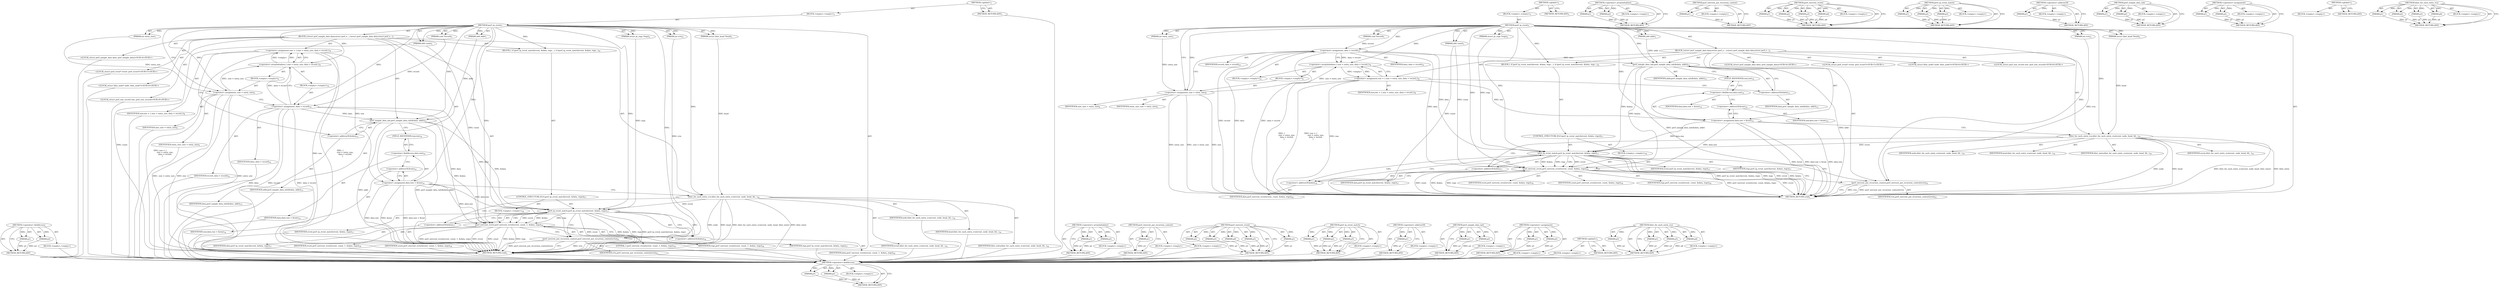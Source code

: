 digraph "hlist_for_each_entry_rcu" {
vulnerable_116 [label=<(METHOD,&lt;operator&gt;.fieldAccess)>];
vulnerable_117 [label=<(PARAM,p1)>];
vulnerable_118 [label=<(PARAM,p2)>];
vulnerable_119 [label=<(BLOCK,&lt;empty&gt;,&lt;empty&gt;)>];
vulnerable_120 [label=<(METHOD_RETURN,ANY)>];
vulnerable_6 [label=<(METHOD,&lt;global&gt;)<SUB>1</SUB>>];
vulnerable_7 [label=<(BLOCK,&lt;empty&gt;,&lt;empty&gt;)<SUB>1</SUB>>];
vulnerable_8 [label=<(METHOD,perf_tp_event)<SUB>1</SUB>>];
vulnerable_9 [label=<(PARAM,u64 addr)<SUB>1</SUB>>];
vulnerable_10 [label=<(PARAM,u64 count)<SUB>1</SUB>>];
vulnerable_11 [label=<(PARAM,void *record)<SUB>1</SUB>>];
vulnerable_12 [label=<(PARAM,int entry_size)<SUB>1</SUB>>];
vulnerable_13 [label=<(PARAM,struct pt_regs *regs)<SUB>2</SUB>>];
vulnerable_14 [label=<(PARAM,struct hlist_head *head)<SUB>2</SUB>>];
vulnerable_15 [label=<(PARAM,int rctx)<SUB>2</SUB>>];
vulnerable_16 [label=<(BLOCK,{
	struct perf_sample_data data;
	struct perf_e...,{
	struct perf_sample_data data;
	struct perf_e...)<SUB>3</SUB>>];
vulnerable_17 [label="<(LOCAL,struct perf_sample_data data: perf_sample_data)<SUB>4</SUB>>"];
vulnerable_18 [label="<(LOCAL,struct perf_event* event: perf_event*)<SUB>5</SUB>>"];
vulnerable_19 [label="<(LOCAL,struct hlist_node* node: hlist_node*)<SUB>6</SUB>>"];
vulnerable_20 [label="<(LOCAL,struct perf_raw_record raw: perf_raw_record)<SUB>8</SUB>>"];
vulnerable_21 [label=<(&lt;operator&gt;.assignment,raw = {
		.size = entry_size,
		.data = record,
	})<SUB>8</SUB>>];
vulnerable_22 [label=<(IDENTIFIER,raw,raw = {
		.size = entry_size,
		.data = record,
	})<SUB>8</SUB>>];
vulnerable_23 [label=<(&lt;operator&gt;.arrayInitializer,{
		.size = entry_size,
		.data = record,
	})<SUB>8</SUB>>];
vulnerable_24 [label=<(BLOCK,&lt;empty&gt;,&lt;empty&gt;)<SUB>9</SUB>>];
vulnerable_25 [label=<(&lt;operator&gt;.assignment,.size = entry_size)<SUB>9</SUB>>];
vulnerable_26 [label=<(IDENTIFIER,size,.size = entry_size)<SUB>9</SUB>>];
vulnerable_27 [label=<(IDENTIFIER,entry_size,.size = entry_size)<SUB>9</SUB>>];
vulnerable_28 [label=<(BLOCK,&lt;empty&gt;,&lt;empty&gt;)<SUB>10</SUB>>];
vulnerable_29 [label=<(&lt;operator&gt;.assignment,.data = record)<SUB>10</SUB>>];
vulnerable_30 [label=<(IDENTIFIER,data,.data = record)<SUB>10</SUB>>];
vulnerable_31 [label=<(IDENTIFIER,record,.data = record)<SUB>10</SUB>>];
vulnerable_32 [label=<(perf_sample_data_init,perf_sample_data_init(&amp;data, addr))<SUB>13</SUB>>];
vulnerable_33 [label=<(&lt;operator&gt;.addressOf,&amp;data)<SUB>13</SUB>>];
vulnerable_34 [label=<(IDENTIFIER,data,perf_sample_data_init(&amp;data, addr))<SUB>13</SUB>>];
vulnerable_35 [label=<(IDENTIFIER,addr,perf_sample_data_init(&amp;data, addr))<SUB>13</SUB>>];
vulnerable_36 [label=<(&lt;operator&gt;.assignment,data.raw = &amp;raw)<SUB>14</SUB>>];
vulnerable_37 [label=<(&lt;operator&gt;.fieldAccess,data.raw)<SUB>14</SUB>>];
vulnerable_38 [label=<(IDENTIFIER,data,data.raw = &amp;raw)<SUB>14</SUB>>];
vulnerable_39 [label=<(FIELD_IDENTIFIER,raw,raw)<SUB>14</SUB>>];
vulnerable_40 [label=<(&lt;operator&gt;.addressOf,&amp;raw)<SUB>14</SUB>>];
vulnerable_41 [label=<(IDENTIFIER,raw,data.raw = &amp;raw)<SUB>14</SUB>>];
vulnerable_42 [label=<(hlist_for_each_entry_rcu,hlist_for_each_entry_rcu(event, node, head, hli...)<SUB>16</SUB>>];
vulnerable_43 [label=<(IDENTIFIER,event,hlist_for_each_entry_rcu(event, node, head, hli...)<SUB>16</SUB>>];
vulnerable_44 [label=<(IDENTIFIER,node,hlist_for_each_entry_rcu(event, node, head, hli...)<SUB>16</SUB>>];
vulnerable_45 [label=<(IDENTIFIER,head,hlist_for_each_entry_rcu(event, node, head, hli...)<SUB>16</SUB>>];
vulnerable_46 [label=<(IDENTIFIER,hlist_entry,hlist_for_each_entry_rcu(event, node, head, hli...)<SUB>16</SUB>>];
vulnerable_47 [label=<(BLOCK,{
 		if (perf_tp_event_match(event, &amp;data, regs...,{
 		if (perf_tp_event_match(event, &amp;data, regs...)<SUB>16</SUB>>];
vulnerable_48 [label=<(CONTROL_STRUCTURE,IF,if (perf_tp_event_match(event, &amp;data, regs)))<SUB>17</SUB>>];
vulnerable_49 [label=<(perf_tp_event_match,perf_tp_event_match(event, &amp;data, regs))<SUB>17</SUB>>];
vulnerable_50 [label=<(IDENTIFIER,event,perf_tp_event_match(event, &amp;data, regs))<SUB>17</SUB>>];
vulnerable_51 [label=<(&lt;operator&gt;.addressOf,&amp;data)<SUB>17</SUB>>];
vulnerable_52 [label=<(IDENTIFIER,data,perf_tp_event_match(event, &amp;data, regs))<SUB>17</SUB>>];
vulnerable_53 [label=<(IDENTIFIER,regs,perf_tp_event_match(event, &amp;data, regs))<SUB>17</SUB>>];
vulnerable_54 [label=<(BLOCK,&lt;empty&gt;,&lt;empty&gt;)<SUB>18</SUB>>];
vulnerable_55 [label=<(perf_swevent_event,perf_swevent_event(event, count, 1, &amp;data, regs))<SUB>18</SUB>>];
vulnerable_56 [label=<(IDENTIFIER,event,perf_swevent_event(event, count, 1, &amp;data, regs))<SUB>18</SUB>>];
vulnerable_57 [label=<(IDENTIFIER,count,perf_swevent_event(event, count, 1, &amp;data, regs))<SUB>18</SUB>>];
vulnerable_58 [label=<(LITERAL,1,perf_swevent_event(event, count, 1, &amp;data, regs))<SUB>18</SUB>>];
vulnerable_59 [label=<(&lt;operator&gt;.addressOf,&amp;data)<SUB>18</SUB>>];
vulnerable_60 [label=<(IDENTIFIER,data,perf_swevent_event(event, count, 1, &amp;data, regs))<SUB>18</SUB>>];
vulnerable_61 [label=<(IDENTIFIER,regs,perf_swevent_event(event, count, 1, &amp;data, regs))<SUB>18</SUB>>];
vulnerable_62 [label=<(perf_swevent_put_recursion_context,perf_swevent_put_recursion_context(rctx))<SUB>21</SUB>>];
vulnerable_63 [label=<(IDENTIFIER,rctx,perf_swevent_put_recursion_context(rctx))<SUB>21</SUB>>];
vulnerable_64 [label=<(METHOD_RETURN,void)<SUB>1</SUB>>];
vulnerable_66 [label=<(METHOD_RETURN,ANY)<SUB>1</SUB>>];
vulnerable_102 [label=<(METHOD,&lt;operator&gt;.arrayInitializer)>];
vulnerable_103 [label=<(PARAM,p1)>];
vulnerable_104 [label=<(PARAM,p2)>];
vulnerable_105 [label=<(BLOCK,&lt;empty&gt;,&lt;empty&gt;)>];
vulnerable_106 [label=<(METHOD_RETURN,ANY)>];
vulnerable_142 [label=<(METHOD,perf_swevent_put_recursion_context)>];
vulnerable_143 [label=<(PARAM,p1)>];
vulnerable_144 [label=<(BLOCK,&lt;empty&gt;,&lt;empty&gt;)>];
vulnerable_145 [label=<(METHOD_RETURN,ANY)>];
vulnerable_134 [label=<(METHOD,perf_swevent_event)>];
vulnerable_135 [label=<(PARAM,p1)>];
vulnerable_136 [label=<(PARAM,p2)>];
vulnerable_137 [label=<(PARAM,p3)>];
vulnerable_138 [label=<(PARAM,p4)>];
vulnerable_139 [label=<(PARAM,p5)>];
vulnerable_140 [label=<(BLOCK,&lt;empty&gt;,&lt;empty&gt;)>];
vulnerable_141 [label=<(METHOD_RETURN,ANY)>];
vulnerable_128 [label=<(METHOD,perf_tp_event_match)>];
vulnerable_129 [label=<(PARAM,p1)>];
vulnerable_130 [label=<(PARAM,p2)>];
vulnerable_131 [label=<(PARAM,p3)>];
vulnerable_132 [label=<(BLOCK,&lt;empty&gt;,&lt;empty&gt;)>];
vulnerable_133 [label=<(METHOD_RETURN,ANY)>];
vulnerable_112 [label=<(METHOD,&lt;operator&gt;.addressOf)>];
vulnerable_113 [label=<(PARAM,p1)>];
vulnerable_114 [label=<(BLOCK,&lt;empty&gt;,&lt;empty&gt;)>];
vulnerable_115 [label=<(METHOD_RETURN,ANY)>];
vulnerable_107 [label=<(METHOD,perf_sample_data_init)>];
vulnerable_108 [label=<(PARAM,p1)>];
vulnerable_109 [label=<(PARAM,p2)>];
vulnerable_110 [label=<(BLOCK,&lt;empty&gt;,&lt;empty&gt;)>];
vulnerable_111 [label=<(METHOD_RETURN,ANY)>];
vulnerable_97 [label=<(METHOD,&lt;operator&gt;.assignment)>];
vulnerable_98 [label=<(PARAM,p1)>];
vulnerable_99 [label=<(PARAM,p2)>];
vulnerable_100 [label=<(BLOCK,&lt;empty&gt;,&lt;empty&gt;)>];
vulnerable_101 [label=<(METHOD_RETURN,ANY)>];
vulnerable_91 [label=<(METHOD,&lt;global&gt;)<SUB>1</SUB>>];
vulnerable_92 [label=<(BLOCK,&lt;empty&gt;,&lt;empty&gt;)>];
vulnerable_93 [label=<(METHOD_RETURN,ANY)>];
vulnerable_121 [label=<(METHOD,hlist_for_each_entry_rcu)>];
vulnerable_122 [label=<(PARAM,p1)>];
vulnerable_123 [label=<(PARAM,p2)>];
vulnerable_124 [label=<(PARAM,p3)>];
vulnerable_125 [label=<(PARAM,p4)>];
vulnerable_126 [label=<(BLOCK,&lt;empty&gt;,&lt;empty&gt;)>];
vulnerable_127 [label=<(METHOD_RETURN,ANY)>];
fixed_115 [label=<(METHOD,&lt;operator&gt;.fieldAccess)>];
fixed_116 [label=<(PARAM,p1)>];
fixed_117 [label=<(PARAM,p2)>];
fixed_118 [label=<(BLOCK,&lt;empty&gt;,&lt;empty&gt;)>];
fixed_119 [label=<(METHOD_RETURN,ANY)>];
fixed_6 [label=<(METHOD,&lt;global&gt;)<SUB>1</SUB>>];
fixed_7 [label=<(BLOCK,&lt;empty&gt;,&lt;empty&gt;)<SUB>1</SUB>>];
fixed_8 [label=<(METHOD,perf_tp_event)<SUB>1</SUB>>];
fixed_9 [label=<(PARAM,u64 addr)<SUB>1</SUB>>];
fixed_10 [label=<(PARAM,u64 count)<SUB>1</SUB>>];
fixed_11 [label=<(PARAM,void *record)<SUB>1</SUB>>];
fixed_12 [label=<(PARAM,int entry_size)<SUB>1</SUB>>];
fixed_13 [label=<(PARAM,struct pt_regs *regs)<SUB>2</SUB>>];
fixed_14 [label=<(PARAM,struct hlist_head *head)<SUB>2</SUB>>];
fixed_15 [label=<(PARAM,int rctx)<SUB>2</SUB>>];
fixed_16 [label=<(BLOCK,{
	struct perf_sample_data data;
	struct perf_e...,{
	struct perf_sample_data data;
	struct perf_e...)<SUB>3</SUB>>];
fixed_17 [label="<(LOCAL,struct perf_sample_data data: perf_sample_data)<SUB>4</SUB>>"];
fixed_18 [label="<(LOCAL,struct perf_event* event: perf_event*)<SUB>5</SUB>>"];
fixed_19 [label="<(LOCAL,struct hlist_node* node: hlist_node*)<SUB>6</SUB>>"];
fixed_20 [label="<(LOCAL,struct perf_raw_record raw: perf_raw_record)<SUB>8</SUB>>"];
fixed_21 [label=<(&lt;operator&gt;.assignment,raw = {
		.size = entry_size,
		.data = record,
	})<SUB>8</SUB>>];
fixed_22 [label=<(IDENTIFIER,raw,raw = {
		.size = entry_size,
		.data = record,
	})<SUB>8</SUB>>];
fixed_23 [label=<(&lt;operator&gt;.arrayInitializer,{
		.size = entry_size,
		.data = record,
	})<SUB>8</SUB>>];
fixed_24 [label=<(BLOCK,&lt;empty&gt;,&lt;empty&gt;)<SUB>9</SUB>>];
fixed_25 [label=<(&lt;operator&gt;.assignment,.size = entry_size)<SUB>9</SUB>>];
fixed_26 [label=<(IDENTIFIER,size,.size = entry_size)<SUB>9</SUB>>];
fixed_27 [label=<(IDENTIFIER,entry_size,.size = entry_size)<SUB>9</SUB>>];
fixed_28 [label=<(BLOCK,&lt;empty&gt;,&lt;empty&gt;)<SUB>10</SUB>>];
fixed_29 [label=<(&lt;operator&gt;.assignment,.data = record)<SUB>10</SUB>>];
fixed_30 [label=<(IDENTIFIER,data,.data = record)<SUB>10</SUB>>];
fixed_31 [label=<(IDENTIFIER,record,.data = record)<SUB>10</SUB>>];
fixed_32 [label=<(perf_sample_data_init,perf_sample_data_init(&amp;data, addr))<SUB>13</SUB>>];
fixed_33 [label=<(&lt;operator&gt;.addressOf,&amp;data)<SUB>13</SUB>>];
fixed_34 [label=<(IDENTIFIER,data,perf_sample_data_init(&amp;data, addr))<SUB>13</SUB>>];
fixed_35 [label=<(IDENTIFIER,addr,perf_sample_data_init(&amp;data, addr))<SUB>13</SUB>>];
fixed_36 [label=<(&lt;operator&gt;.assignment,data.raw = &amp;raw)<SUB>14</SUB>>];
fixed_37 [label=<(&lt;operator&gt;.fieldAccess,data.raw)<SUB>14</SUB>>];
fixed_38 [label=<(IDENTIFIER,data,data.raw = &amp;raw)<SUB>14</SUB>>];
fixed_39 [label=<(FIELD_IDENTIFIER,raw,raw)<SUB>14</SUB>>];
fixed_40 [label=<(&lt;operator&gt;.addressOf,&amp;raw)<SUB>14</SUB>>];
fixed_41 [label=<(IDENTIFIER,raw,data.raw = &amp;raw)<SUB>14</SUB>>];
fixed_42 [label=<(hlist_for_each_entry_rcu,hlist_for_each_entry_rcu(event, node, head, hli...)<SUB>16</SUB>>];
fixed_43 [label=<(IDENTIFIER,event,hlist_for_each_entry_rcu(event, node, head, hli...)<SUB>16</SUB>>];
fixed_44 [label=<(IDENTIFIER,node,hlist_for_each_entry_rcu(event, node, head, hli...)<SUB>16</SUB>>];
fixed_45 [label=<(IDENTIFIER,head,hlist_for_each_entry_rcu(event, node, head, hli...)<SUB>16</SUB>>];
fixed_46 [label=<(IDENTIFIER,hlist_entry,hlist_for_each_entry_rcu(event, node, head, hli...)<SUB>16</SUB>>];
fixed_47 [label=<(BLOCK,{
 		if (perf_tp_event_match(event, &amp;data, regs...,{
 		if (perf_tp_event_match(event, &amp;data, regs...)<SUB>16</SUB>>];
fixed_48 [label=<(CONTROL_STRUCTURE,IF,if (perf_tp_event_match(event, &amp;data, regs)))<SUB>17</SUB>>];
fixed_49 [label=<(perf_tp_event_match,perf_tp_event_match(event, &amp;data, regs))<SUB>17</SUB>>];
fixed_50 [label=<(IDENTIFIER,event,perf_tp_event_match(event, &amp;data, regs))<SUB>17</SUB>>];
fixed_51 [label=<(&lt;operator&gt;.addressOf,&amp;data)<SUB>17</SUB>>];
fixed_52 [label=<(IDENTIFIER,data,perf_tp_event_match(event, &amp;data, regs))<SUB>17</SUB>>];
fixed_53 [label=<(IDENTIFIER,regs,perf_tp_event_match(event, &amp;data, regs))<SUB>17</SUB>>];
fixed_54 [label=<(BLOCK,&lt;empty&gt;,&lt;empty&gt;)<SUB>18</SUB>>];
fixed_55 [label=<(perf_swevent_event,perf_swevent_event(event, count, &amp;data, regs))<SUB>18</SUB>>];
fixed_56 [label=<(IDENTIFIER,event,perf_swevent_event(event, count, &amp;data, regs))<SUB>18</SUB>>];
fixed_57 [label=<(IDENTIFIER,count,perf_swevent_event(event, count, &amp;data, regs))<SUB>18</SUB>>];
fixed_58 [label=<(&lt;operator&gt;.addressOf,&amp;data)<SUB>18</SUB>>];
fixed_59 [label=<(IDENTIFIER,data,perf_swevent_event(event, count, &amp;data, regs))<SUB>18</SUB>>];
fixed_60 [label=<(IDENTIFIER,regs,perf_swevent_event(event, count, &amp;data, regs))<SUB>18</SUB>>];
fixed_61 [label=<(perf_swevent_put_recursion_context,perf_swevent_put_recursion_context(rctx))<SUB>21</SUB>>];
fixed_62 [label=<(IDENTIFIER,rctx,perf_swevent_put_recursion_context(rctx))<SUB>21</SUB>>];
fixed_63 [label=<(METHOD_RETURN,void)<SUB>1</SUB>>];
fixed_65 [label=<(METHOD_RETURN,ANY)<SUB>1</SUB>>];
fixed_101 [label=<(METHOD,&lt;operator&gt;.arrayInitializer)>];
fixed_102 [label=<(PARAM,p1)>];
fixed_103 [label=<(PARAM,p2)>];
fixed_104 [label=<(BLOCK,&lt;empty&gt;,&lt;empty&gt;)>];
fixed_105 [label=<(METHOD_RETURN,ANY)>];
fixed_140 [label=<(METHOD,perf_swevent_put_recursion_context)>];
fixed_141 [label=<(PARAM,p1)>];
fixed_142 [label=<(BLOCK,&lt;empty&gt;,&lt;empty&gt;)>];
fixed_143 [label=<(METHOD_RETURN,ANY)>];
fixed_133 [label=<(METHOD,perf_swevent_event)>];
fixed_134 [label=<(PARAM,p1)>];
fixed_135 [label=<(PARAM,p2)>];
fixed_136 [label=<(PARAM,p3)>];
fixed_137 [label=<(PARAM,p4)>];
fixed_138 [label=<(BLOCK,&lt;empty&gt;,&lt;empty&gt;)>];
fixed_139 [label=<(METHOD_RETURN,ANY)>];
fixed_127 [label=<(METHOD,perf_tp_event_match)>];
fixed_128 [label=<(PARAM,p1)>];
fixed_129 [label=<(PARAM,p2)>];
fixed_130 [label=<(PARAM,p3)>];
fixed_131 [label=<(BLOCK,&lt;empty&gt;,&lt;empty&gt;)>];
fixed_132 [label=<(METHOD_RETURN,ANY)>];
fixed_111 [label=<(METHOD,&lt;operator&gt;.addressOf)>];
fixed_112 [label=<(PARAM,p1)>];
fixed_113 [label=<(BLOCK,&lt;empty&gt;,&lt;empty&gt;)>];
fixed_114 [label=<(METHOD_RETURN,ANY)>];
fixed_106 [label=<(METHOD,perf_sample_data_init)>];
fixed_107 [label=<(PARAM,p1)>];
fixed_108 [label=<(PARAM,p2)>];
fixed_109 [label=<(BLOCK,&lt;empty&gt;,&lt;empty&gt;)>];
fixed_110 [label=<(METHOD_RETURN,ANY)>];
fixed_96 [label=<(METHOD,&lt;operator&gt;.assignment)>];
fixed_97 [label=<(PARAM,p1)>];
fixed_98 [label=<(PARAM,p2)>];
fixed_99 [label=<(BLOCK,&lt;empty&gt;,&lt;empty&gt;)>];
fixed_100 [label=<(METHOD_RETURN,ANY)>];
fixed_90 [label=<(METHOD,&lt;global&gt;)<SUB>1</SUB>>];
fixed_91 [label=<(BLOCK,&lt;empty&gt;,&lt;empty&gt;)>];
fixed_92 [label=<(METHOD_RETURN,ANY)>];
fixed_120 [label=<(METHOD,hlist_for_each_entry_rcu)>];
fixed_121 [label=<(PARAM,p1)>];
fixed_122 [label=<(PARAM,p2)>];
fixed_123 [label=<(PARAM,p3)>];
fixed_124 [label=<(PARAM,p4)>];
fixed_125 [label=<(BLOCK,&lt;empty&gt;,&lt;empty&gt;)>];
fixed_126 [label=<(METHOD_RETURN,ANY)>];
vulnerable_116 -> vulnerable_117  [key=0, label="AST: "];
vulnerable_116 -> vulnerable_117  [key=1, label="DDG: "];
vulnerable_116 -> vulnerable_119  [key=0, label="AST: "];
vulnerable_116 -> vulnerable_118  [key=0, label="AST: "];
vulnerable_116 -> vulnerable_118  [key=1, label="DDG: "];
vulnerable_116 -> vulnerable_120  [key=0, label="AST: "];
vulnerable_116 -> vulnerable_120  [key=1, label="CFG: "];
vulnerable_117 -> vulnerable_120  [key=0, label="DDG: p1"];
vulnerable_118 -> vulnerable_120  [key=0, label="DDG: p2"];
vulnerable_119 -> fixed_115  [key=0];
vulnerable_120 -> fixed_115  [key=0];
vulnerable_6 -> vulnerable_7  [key=0, label="AST: "];
vulnerable_6 -> vulnerable_66  [key=0, label="AST: "];
vulnerable_6 -> vulnerable_66  [key=1, label="CFG: "];
vulnerable_7 -> vulnerable_8  [key=0, label="AST: "];
vulnerable_8 -> vulnerable_9  [key=0, label="AST: "];
vulnerable_8 -> vulnerable_9  [key=1, label="DDG: "];
vulnerable_8 -> vulnerable_10  [key=0, label="AST: "];
vulnerable_8 -> vulnerable_10  [key=1, label="DDG: "];
vulnerable_8 -> vulnerable_11  [key=0, label="AST: "];
vulnerable_8 -> vulnerable_11  [key=1, label="DDG: "];
vulnerable_8 -> vulnerable_12  [key=0, label="AST: "];
vulnerable_8 -> vulnerable_12  [key=1, label="DDG: "];
vulnerable_8 -> vulnerable_13  [key=0, label="AST: "];
vulnerable_8 -> vulnerable_13  [key=1, label="DDG: "];
vulnerable_8 -> vulnerable_14  [key=0, label="AST: "];
vulnerable_8 -> vulnerable_14  [key=1, label="DDG: "];
vulnerable_8 -> vulnerable_15  [key=0, label="AST: "];
vulnerable_8 -> vulnerable_15  [key=1, label="DDG: "];
vulnerable_8 -> vulnerable_16  [key=0, label="AST: "];
vulnerable_8 -> vulnerable_64  [key=0, label="AST: "];
vulnerable_8 -> vulnerable_25  [key=0, label="CFG: "];
vulnerable_8 -> vulnerable_25  [key=1, label="DDG: "];
vulnerable_8 -> vulnerable_36  [key=0, label="DDG: "];
vulnerable_8 -> vulnerable_47  [key=0, label="DDG: "];
vulnerable_8 -> vulnerable_32  [key=0, label="DDG: "];
vulnerable_8 -> vulnerable_42  [key=0, label="DDG: "];
vulnerable_8 -> vulnerable_62  [key=0, label="DDG: "];
vulnerable_8 -> vulnerable_23  [key=0, label="DDG: "];
vulnerable_8 -> vulnerable_29  [key=0, label="DDG: "];
vulnerable_8 -> vulnerable_49  [key=0, label="DDG: "];
vulnerable_8 -> vulnerable_55  [key=0, label="DDG: "];
vulnerable_9 -> vulnerable_32  [key=0, label="DDG: addr"];
vulnerable_10 -> vulnerable_64  [key=0, label="DDG: count"];
vulnerable_10 -> vulnerable_55  [key=0, label="DDG: count"];
vulnerable_11 -> vulnerable_29  [key=0, label="DDG: record"];
vulnerable_12 -> vulnerable_25  [key=0, label="DDG: entry_size"];
vulnerable_13 -> vulnerable_49  [key=0, label="DDG: regs"];
vulnerable_14 -> vulnerable_42  [key=0, label="DDG: head"];
vulnerable_15 -> vulnerable_62  [key=0, label="DDG: rctx"];
vulnerable_16 -> vulnerable_17  [key=0, label="AST: "];
vulnerable_16 -> vulnerable_18  [key=0, label="AST: "];
vulnerable_16 -> vulnerable_19  [key=0, label="AST: "];
vulnerable_16 -> vulnerable_20  [key=0, label="AST: "];
vulnerable_16 -> vulnerable_21  [key=0, label="AST: "];
vulnerable_16 -> vulnerable_32  [key=0, label="AST: "];
vulnerable_16 -> vulnerable_36  [key=0, label="AST: "];
vulnerable_16 -> vulnerable_42  [key=0, label="AST: "];
vulnerable_16 -> vulnerable_47  [key=0, label="AST: "];
vulnerable_16 -> vulnerable_62  [key=0, label="AST: "];
vulnerable_17 -> fixed_115  [key=0];
vulnerable_18 -> fixed_115  [key=0];
vulnerable_19 -> fixed_115  [key=0];
vulnerable_20 -> fixed_115  [key=0];
vulnerable_21 -> vulnerable_22  [key=0, label="AST: "];
vulnerable_21 -> vulnerable_23  [key=0, label="AST: "];
vulnerable_21 -> vulnerable_33  [key=0, label="CFG: "];
vulnerable_21 -> vulnerable_64  [key=0, label="DDG: raw"];
vulnerable_21 -> vulnerable_64  [key=1, label="DDG: {
		.size = entry_size,
		.data = record,
	}"];
vulnerable_21 -> vulnerable_64  [key=2, label="DDG: raw = {
		.size = entry_size,
		.data = record,
	}"];
vulnerable_21 -> vulnerable_36  [key=0, label="DDG: raw"];
vulnerable_22 -> fixed_115  [key=0];
vulnerable_23 -> vulnerable_24  [key=0, label="AST: "];
vulnerable_23 -> vulnerable_28  [key=0, label="AST: "];
vulnerable_23 -> vulnerable_21  [key=0, label="CFG: "];
vulnerable_23 -> vulnerable_21  [key=1, label="DDG: &lt;empty&gt;"];
vulnerable_23 -> vulnerable_21  [key=2, label="DDG: "];
vulnerable_24 -> vulnerable_25  [key=0, label="AST: "];
vulnerable_25 -> vulnerable_26  [key=0, label="AST: "];
vulnerable_25 -> vulnerable_27  [key=0, label="AST: "];
vulnerable_25 -> vulnerable_29  [key=0, label="CFG: "];
vulnerable_25 -> vulnerable_64  [key=0, label="DDG: entry_size"];
vulnerable_25 -> vulnerable_64  [key=1, label="DDG: .size = entry_size"];
vulnerable_25 -> vulnerable_64  [key=2, label="DDG: size"];
vulnerable_25 -> vulnerable_23  [key=0, label="DDG: .size = entry_size"];
vulnerable_26 -> fixed_115  [key=0];
vulnerable_27 -> fixed_115  [key=0];
vulnerable_28 -> vulnerable_29  [key=0, label="AST: "];
vulnerable_29 -> vulnerable_30  [key=0, label="AST: "];
vulnerable_29 -> vulnerable_31  [key=0, label="AST: "];
vulnerable_29 -> vulnerable_23  [key=0, label="CFG: "];
vulnerable_29 -> vulnerable_23  [key=1, label="DDG: .data = record"];
vulnerable_29 -> vulnerable_64  [key=0, label="DDG: data"];
vulnerable_29 -> vulnerable_64  [key=1, label="DDG: record"];
vulnerable_29 -> vulnerable_64  [key=2, label="DDG: .data = record"];
vulnerable_29 -> vulnerable_32  [key=0, label="DDG: data"];
vulnerable_29 -> vulnerable_49  [key=0, label="DDG: data"];
vulnerable_29 -> vulnerable_55  [key=0, label="DDG: data"];
vulnerable_30 -> fixed_115  [key=0];
vulnerable_31 -> fixed_115  [key=0];
vulnerable_32 -> vulnerable_33  [key=0, label="AST: "];
vulnerable_32 -> vulnerable_35  [key=0, label="AST: "];
vulnerable_32 -> vulnerable_39  [key=0, label="CFG: "];
vulnerable_32 -> vulnerable_64  [key=0, label="DDG: addr"];
vulnerable_32 -> vulnerable_64  [key=1, label="DDG: perf_sample_data_init(&amp;data, addr)"];
vulnerable_32 -> vulnerable_49  [key=0, label="DDG: &amp;data"];
vulnerable_32 -> vulnerable_55  [key=0, label="DDG: &amp;data"];
vulnerable_33 -> vulnerable_34  [key=0, label="AST: "];
vulnerable_33 -> vulnerable_32  [key=0, label="CFG: "];
vulnerable_34 -> fixed_115  [key=0];
vulnerable_35 -> fixed_115  [key=0];
vulnerable_36 -> vulnerable_37  [key=0, label="AST: "];
vulnerable_36 -> vulnerable_40  [key=0, label="AST: "];
vulnerable_36 -> vulnerable_42  [key=0, label="CFG: "];
vulnerable_36 -> vulnerable_64  [key=0, label="DDG: data.raw"];
vulnerable_36 -> vulnerable_64  [key=1, label="DDG: &amp;raw"];
vulnerable_36 -> vulnerable_64  [key=2, label="DDG: data.raw = &amp;raw"];
vulnerable_36 -> vulnerable_49  [key=0, label="DDG: data.raw"];
vulnerable_36 -> vulnerable_55  [key=0, label="DDG: data.raw"];
vulnerable_37 -> vulnerable_38  [key=0, label="AST: "];
vulnerable_37 -> vulnerable_39  [key=0, label="AST: "];
vulnerable_37 -> vulnerable_40  [key=0, label="CFG: "];
vulnerable_38 -> fixed_115  [key=0];
vulnerable_39 -> vulnerable_37  [key=0, label="CFG: "];
vulnerable_40 -> vulnerable_41  [key=0, label="AST: "];
vulnerable_40 -> vulnerable_36  [key=0, label="CFG: "];
vulnerable_41 -> fixed_115  [key=0];
vulnerable_42 -> vulnerable_43  [key=0, label="AST: "];
vulnerable_42 -> vulnerable_44  [key=0, label="AST: "];
vulnerable_42 -> vulnerable_45  [key=0, label="AST: "];
vulnerable_42 -> vulnerable_46  [key=0, label="AST: "];
vulnerable_42 -> vulnerable_51  [key=0, label="CFG: "];
vulnerable_42 -> vulnerable_64  [key=0, label="DDG: node"];
vulnerable_42 -> vulnerable_64  [key=1, label="DDG: head"];
vulnerable_42 -> vulnerable_64  [key=2, label="DDG: hlist_for_each_entry_rcu(event, node, head, hlist_entry)"];
vulnerable_42 -> vulnerable_64  [key=3, label="DDG: hlist_entry"];
vulnerable_42 -> vulnerable_49  [key=0, label="DDG: event"];
vulnerable_43 -> fixed_115  [key=0];
vulnerable_44 -> fixed_115  [key=0];
vulnerable_45 -> fixed_115  [key=0];
vulnerable_46 -> fixed_115  [key=0];
vulnerable_47 -> vulnerable_48  [key=0, label="AST: "];
vulnerable_48 -> vulnerable_49  [key=0, label="AST: "];
vulnerable_48 -> vulnerable_54  [key=0, label="AST: "];
vulnerable_49 -> vulnerable_50  [key=0, label="AST: "];
vulnerable_49 -> vulnerable_51  [key=0, label="AST: "];
vulnerable_49 -> vulnerable_53  [key=0, label="AST: "];
vulnerable_49 -> vulnerable_59  [key=0, label="CFG: "];
vulnerable_49 -> vulnerable_59  [key=1, label="CDG: "];
vulnerable_49 -> vulnerable_62  [key=0, label="CFG: "];
vulnerable_49 -> vulnerable_64  [key=0, label="DDG: event"];
vulnerable_49 -> vulnerable_64  [key=1, label="DDG: &amp;data"];
vulnerable_49 -> vulnerable_64  [key=2, label="DDG: regs"];
vulnerable_49 -> vulnerable_64  [key=3, label="DDG: perf_tp_event_match(event, &amp;data, regs)"];
vulnerable_49 -> vulnerable_55  [key=0, label="DDG: event"];
vulnerable_49 -> vulnerable_55  [key=1, label="DDG: &amp;data"];
vulnerable_49 -> vulnerable_55  [key=2, label="DDG: regs"];
vulnerable_49 -> vulnerable_55  [key=3, label="CDG: "];
vulnerable_50 -> fixed_115  [key=0];
vulnerable_51 -> vulnerable_52  [key=0, label="AST: "];
vulnerable_51 -> vulnerable_49  [key=0, label="CFG: "];
vulnerable_52 -> fixed_115  [key=0];
vulnerable_53 -> fixed_115  [key=0];
vulnerable_54 -> vulnerable_55  [key=0, label="AST: "];
vulnerable_55 -> vulnerable_56  [key=0, label="AST: "];
vulnerable_55 -> vulnerable_57  [key=0, label="AST: "];
vulnerable_55 -> vulnerable_58  [key=0, label="AST: "];
vulnerable_55 -> vulnerable_59  [key=0, label="AST: "];
vulnerable_55 -> vulnerable_61  [key=0, label="AST: "];
vulnerable_55 -> vulnerable_62  [key=0, label="CFG: "];
vulnerable_55 -> vulnerable_64  [key=0, label="DDG: event"];
vulnerable_55 -> vulnerable_64  [key=1, label="DDG: count"];
vulnerable_55 -> vulnerable_64  [key=2, label="DDG: &amp;data"];
vulnerable_55 -> vulnerable_64  [key=3, label="DDG: regs"];
vulnerable_55 -> vulnerable_64  [key=4, label="DDG: perf_swevent_event(event, count, 1, &amp;data, regs)"];
vulnerable_56 -> fixed_115  [key=0];
vulnerable_57 -> fixed_115  [key=0];
vulnerable_58 -> fixed_115  [key=0];
vulnerable_59 -> vulnerable_60  [key=0, label="AST: "];
vulnerable_59 -> vulnerable_55  [key=0, label="CFG: "];
vulnerable_60 -> fixed_115  [key=0];
vulnerable_61 -> fixed_115  [key=0];
vulnerable_62 -> vulnerable_63  [key=0, label="AST: "];
vulnerable_62 -> vulnerable_64  [key=0, label="CFG: "];
vulnerable_62 -> vulnerable_64  [key=1, label="DDG: rctx"];
vulnerable_62 -> vulnerable_64  [key=2, label="DDG: perf_swevent_put_recursion_context(rctx)"];
vulnerable_63 -> fixed_115  [key=0];
vulnerable_64 -> fixed_115  [key=0];
vulnerable_66 -> fixed_115  [key=0];
vulnerable_102 -> vulnerable_103  [key=0, label="AST: "];
vulnerable_102 -> vulnerable_103  [key=1, label="DDG: "];
vulnerable_102 -> vulnerable_105  [key=0, label="AST: "];
vulnerable_102 -> vulnerable_104  [key=0, label="AST: "];
vulnerable_102 -> vulnerable_104  [key=1, label="DDG: "];
vulnerable_102 -> vulnerable_106  [key=0, label="AST: "];
vulnerable_102 -> vulnerable_106  [key=1, label="CFG: "];
vulnerable_103 -> vulnerable_106  [key=0, label="DDG: p1"];
vulnerable_104 -> vulnerable_106  [key=0, label="DDG: p2"];
vulnerable_105 -> fixed_115  [key=0];
vulnerable_106 -> fixed_115  [key=0];
vulnerable_142 -> vulnerable_143  [key=0, label="AST: "];
vulnerable_142 -> vulnerable_143  [key=1, label="DDG: "];
vulnerable_142 -> vulnerable_144  [key=0, label="AST: "];
vulnerable_142 -> vulnerable_145  [key=0, label="AST: "];
vulnerable_142 -> vulnerable_145  [key=1, label="CFG: "];
vulnerable_143 -> vulnerable_145  [key=0, label="DDG: p1"];
vulnerable_144 -> fixed_115  [key=0];
vulnerable_145 -> fixed_115  [key=0];
vulnerable_134 -> vulnerable_135  [key=0, label="AST: "];
vulnerable_134 -> vulnerable_135  [key=1, label="DDG: "];
vulnerable_134 -> vulnerable_140  [key=0, label="AST: "];
vulnerable_134 -> vulnerable_136  [key=0, label="AST: "];
vulnerable_134 -> vulnerable_136  [key=1, label="DDG: "];
vulnerable_134 -> vulnerable_141  [key=0, label="AST: "];
vulnerable_134 -> vulnerable_141  [key=1, label="CFG: "];
vulnerable_134 -> vulnerable_137  [key=0, label="AST: "];
vulnerable_134 -> vulnerable_137  [key=1, label="DDG: "];
vulnerable_134 -> vulnerable_138  [key=0, label="AST: "];
vulnerable_134 -> vulnerable_138  [key=1, label="DDG: "];
vulnerable_134 -> vulnerable_139  [key=0, label="AST: "];
vulnerable_134 -> vulnerable_139  [key=1, label="DDG: "];
vulnerable_135 -> vulnerable_141  [key=0, label="DDG: p1"];
vulnerable_136 -> vulnerable_141  [key=0, label="DDG: p2"];
vulnerable_137 -> vulnerable_141  [key=0, label="DDG: p3"];
vulnerable_138 -> vulnerable_141  [key=0, label="DDG: p4"];
vulnerable_139 -> vulnerable_141  [key=0, label="DDG: p5"];
vulnerable_140 -> fixed_115  [key=0];
vulnerable_141 -> fixed_115  [key=0];
vulnerable_128 -> vulnerable_129  [key=0, label="AST: "];
vulnerable_128 -> vulnerable_129  [key=1, label="DDG: "];
vulnerable_128 -> vulnerable_132  [key=0, label="AST: "];
vulnerable_128 -> vulnerable_130  [key=0, label="AST: "];
vulnerable_128 -> vulnerable_130  [key=1, label="DDG: "];
vulnerable_128 -> vulnerable_133  [key=0, label="AST: "];
vulnerable_128 -> vulnerable_133  [key=1, label="CFG: "];
vulnerable_128 -> vulnerable_131  [key=0, label="AST: "];
vulnerable_128 -> vulnerable_131  [key=1, label="DDG: "];
vulnerable_129 -> vulnerable_133  [key=0, label="DDG: p1"];
vulnerable_130 -> vulnerable_133  [key=0, label="DDG: p2"];
vulnerable_131 -> vulnerable_133  [key=0, label="DDG: p3"];
vulnerable_132 -> fixed_115  [key=0];
vulnerable_133 -> fixed_115  [key=0];
vulnerable_112 -> vulnerable_113  [key=0, label="AST: "];
vulnerable_112 -> vulnerable_113  [key=1, label="DDG: "];
vulnerable_112 -> vulnerable_114  [key=0, label="AST: "];
vulnerable_112 -> vulnerable_115  [key=0, label="AST: "];
vulnerable_112 -> vulnerable_115  [key=1, label="CFG: "];
vulnerable_113 -> vulnerable_115  [key=0, label="DDG: p1"];
vulnerable_114 -> fixed_115  [key=0];
vulnerable_115 -> fixed_115  [key=0];
vulnerable_107 -> vulnerable_108  [key=0, label="AST: "];
vulnerable_107 -> vulnerable_108  [key=1, label="DDG: "];
vulnerable_107 -> vulnerable_110  [key=0, label="AST: "];
vulnerable_107 -> vulnerable_109  [key=0, label="AST: "];
vulnerable_107 -> vulnerable_109  [key=1, label="DDG: "];
vulnerable_107 -> vulnerable_111  [key=0, label="AST: "];
vulnerable_107 -> vulnerable_111  [key=1, label="CFG: "];
vulnerable_108 -> vulnerable_111  [key=0, label="DDG: p1"];
vulnerable_109 -> vulnerable_111  [key=0, label="DDG: p2"];
vulnerable_110 -> fixed_115  [key=0];
vulnerable_111 -> fixed_115  [key=0];
vulnerable_97 -> vulnerable_98  [key=0, label="AST: "];
vulnerable_97 -> vulnerable_98  [key=1, label="DDG: "];
vulnerable_97 -> vulnerable_100  [key=0, label="AST: "];
vulnerable_97 -> vulnerable_99  [key=0, label="AST: "];
vulnerable_97 -> vulnerable_99  [key=1, label="DDG: "];
vulnerable_97 -> vulnerable_101  [key=0, label="AST: "];
vulnerable_97 -> vulnerable_101  [key=1, label="CFG: "];
vulnerable_98 -> vulnerable_101  [key=0, label="DDG: p1"];
vulnerable_99 -> vulnerable_101  [key=0, label="DDG: p2"];
vulnerable_100 -> fixed_115  [key=0];
vulnerable_101 -> fixed_115  [key=0];
vulnerable_91 -> vulnerable_92  [key=0, label="AST: "];
vulnerable_91 -> vulnerable_93  [key=0, label="AST: "];
vulnerable_91 -> vulnerable_93  [key=1, label="CFG: "];
vulnerable_92 -> fixed_115  [key=0];
vulnerable_93 -> fixed_115  [key=0];
vulnerable_121 -> vulnerable_122  [key=0, label="AST: "];
vulnerable_121 -> vulnerable_122  [key=1, label="DDG: "];
vulnerable_121 -> vulnerable_126  [key=0, label="AST: "];
vulnerable_121 -> vulnerable_123  [key=0, label="AST: "];
vulnerable_121 -> vulnerable_123  [key=1, label="DDG: "];
vulnerable_121 -> vulnerable_127  [key=0, label="AST: "];
vulnerable_121 -> vulnerable_127  [key=1, label="CFG: "];
vulnerable_121 -> vulnerable_124  [key=0, label="AST: "];
vulnerable_121 -> vulnerable_124  [key=1, label="DDG: "];
vulnerable_121 -> vulnerable_125  [key=0, label="AST: "];
vulnerable_121 -> vulnerable_125  [key=1, label="DDG: "];
vulnerable_122 -> vulnerable_127  [key=0, label="DDG: p1"];
vulnerable_123 -> vulnerable_127  [key=0, label="DDG: p2"];
vulnerable_124 -> vulnerable_127  [key=0, label="DDG: p3"];
vulnerable_125 -> vulnerable_127  [key=0, label="DDG: p4"];
vulnerable_126 -> fixed_115  [key=0];
vulnerable_127 -> fixed_115  [key=0];
fixed_115 -> fixed_116  [key=0, label="AST: "];
fixed_115 -> fixed_116  [key=1, label="DDG: "];
fixed_115 -> fixed_118  [key=0, label="AST: "];
fixed_115 -> fixed_117  [key=0, label="AST: "];
fixed_115 -> fixed_117  [key=1, label="DDG: "];
fixed_115 -> fixed_119  [key=0, label="AST: "];
fixed_115 -> fixed_119  [key=1, label="CFG: "];
fixed_116 -> fixed_119  [key=0, label="DDG: p1"];
fixed_117 -> fixed_119  [key=0, label="DDG: p2"];
fixed_6 -> fixed_7  [key=0, label="AST: "];
fixed_6 -> fixed_65  [key=0, label="AST: "];
fixed_6 -> fixed_65  [key=1, label="CFG: "];
fixed_7 -> fixed_8  [key=0, label="AST: "];
fixed_8 -> fixed_9  [key=0, label="AST: "];
fixed_8 -> fixed_9  [key=1, label="DDG: "];
fixed_8 -> fixed_10  [key=0, label="AST: "];
fixed_8 -> fixed_10  [key=1, label="DDG: "];
fixed_8 -> fixed_11  [key=0, label="AST: "];
fixed_8 -> fixed_11  [key=1, label="DDG: "];
fixed_8 -> fixed_12  [key=0, label="AST: "];
fixed_8 -> fixed_12  [key=1, label="DDG: "];
fixed_8 -> fixed_13  [key=0, label="AST: "];
fixed_8 -> fixed_13  [key=1, label="DDG: "];
fixed_8 -> fixed_14  [key=0, label="AST: "];
fixed_8 -> fixed_14  [key=1, label="DDG: "];
fixed_8 -> fixed_15  [key=0, label="AST: "];
fixed_8 -> fixed_15  [key=1, label="DDG: "];
fixed_8 -> fixed_16  [key=0, label="AST: "];
fixed_8 -> fixed_63  [key=0, label="AST: "];
fixed_8 -> fixed_25  [key=0, label="CFG: "];
fixed_8 -> fixed_25  [key=1, label="DDG: "];
fixed_8 -> fixed_36  [key=0, label="DDG: "];
fixed_8 -> fixed_47  [key=0, label="DDG: "];
fixed_8 -> fixed_32  [key=0, label="DDG: "];
fixed_8 -> fixed_42  [key=0, label="DDG: "];
fixed_8 -> fixed_61  [key=0, label="DDG: "];
fixed_8 -> fixed_23  [key=0, label="DDG: "];
fixed_8 -> fixed_29  [key=0, label="DDG: "];
fixed_8 -> fixed_49  [key=0, label="DDG: "];
fixed_8 -> fixed_55  [key=0, label="DDG: "];
fixed_9 -> fixed_32  [key=0, label="DDG: addr"];
fixed_10 -> fixed_63  [key=0, label="DDG: count"];
fixed_10 -> fixed_55  [key=0, label="DDG: count"];
fixed_11 -> fixed_29  [key=0, label="DDG: record"];
fixed_12 -> fixed_25  [key=0, label="DDG: entry_size"];
fixed_13 -> fixed_49  [key=0, label="DDG: regs"];
fixed_14 -> fixed_42  [key=0, label="DDG: head"];
fixed_15 -> fixed_61  [key=0, label="DDG: rctx"];
fixed_16 -> fixed_17  [key=0, label="AST: "];
fixed_16 -> fixed_18  [key=0, label="AST: "];
fixed_16 -> fixed_19  [key=0, label="AST: "];
fixed_16 -> fixed_20  [key=0, label="AST: "];
fixed_16 -> fixed_21  [key=0, label="AST: "];
fixed_16 -> fixed_32  [key=0, label="AST: "];
fixed_16 -> fixed_36  [key=0, label="AST: "];
fixed_16 -> fixed_42  [key=0, label="AST: "];
fixed_16 -> fixed_47  [key=0, label="AST: "];
fixed_16 -> fixed_61  [key=0, label="AST: "];
fixed_21 -> fixed_22  [key=0, label="AST: "];
fixed_21 -> fixed_23  [key=0, label="AST: "];
fixed_21 -> fixed_33  [key=0, label="CFG: "];
fixed_21 -> fixed_63  [key=0, label="DDG: raw"];
fixed_21 -> fixed_63  [key=1, label="DDG: {
		.size = entry_size,
		.data = record,
	}"];
fixed_21 -> fixed_63  [key=2, label="DDG: raw = {
		.size = entry_size,
		.data = record,
	}"];
fixed_21 -> fixed_36  [key=0, label="DDG: raw"];
fixed_23 -> fixed_24  [key=0, label="AST: "];
fixed_23 -> fixed_28  [key=0, label="AST: "];
fixed_23 -> fixed_21  [key=0, label="CFG: "];
fixed_23 -> fixed_21  [key=1, label="DDG: &lt;empty&gt;"];
fixed_23 -> fixed_21  [key=2, label="DDG: "];
fixed_24 -> fixed_25  [key=0, label="AST: "];
fixed_25 -> fixed_26  [key=0, label="AST: "];
fixed_25 -> fixed_27  [key=0, label="AST: "];
fixed_25 -> fixed_29  [key=0, label="CFG: "];
fixed_25 -> fixed_63  [key=0, label="DDG: entry_size"];
fixed_25 -> fixed_63  [key=1, label="DDG: .size = entry_size"];
fixed_25 -> fixed_63  [key=2, label="DDG: size"];
fixed_25 -> fixed_23  [key=0, label="DDG: .size = entry_size"];
fixed_28 -> fixed_29  [key=0, label="AST: "];
fixed_29 -> fixed_30  [key=0, label="AST: "];
fixed_29 -> fixed_31  [key=0, label="AST: "];
fixed_29 -> fixed_23  [key=0, label="CFG: "];
fixed_29 -> fixed_23  [key=1, label="DDG: .data = record"];
fixed_29 -> fixed_63  [key=0, label="DDG: data"];
fixed_29 -> fixed_63  [key=1, label="DDG: record"];
fixed_29 -> fixed_63  [key=2, label="DDG: .data = record"];
fixed_29 -> fixed_32  [key=0, label="DDG: data"];
fixed_29 -> fixed_49  [key=0, label="DDG: data"];
fixed_29 -> fixed_55  [key=0, label="DDG: data"];
fixed_32 -> fixed_33  [key=0, label="AST: "];
fixed_32 -> fixed_35  [key=0, label="AST: "];
fixed_32 -> fixed_39  [key=0, label="CFG: "];
fixed_32 -> fixed_63  [key=0, label="DDG: addr"];
fixed_32 -> fixed_63  [key=1, label="DDG: perf_sample_data_init(&amp;data, addr)"];
fixed_32 -> fixed_49  [key=0, label="DDG: &amp;data"];
fixed_32 -> fixed_55  [key=0, label="DDG: &amp;data"];
fixed_33 -> fixed_34  [key=0, label="AST: "];
fixed_33 -> fixed_32  [key=0, label="CFG: "];
fixed_36 -> fixed_37  [key=0, label="AST: "];
fixed_36 -> fixed_40  [key=0, label="AST: "];
fixed_36 -> fixed_42  [key=0, label="CFG: "];
fixed_36 -> fixed_63  [key=0, label="DDG: data.raw"];
fixed_36 -> fixed_63  [key=1, label="DDG: &amp;raw"];
fixed_36 -> fixed_63  [key=2, label="DDG: data.raw = &amp;raw"];
fixed_36 -> fixed_49  [key=0, label="DDG: data.raw"];
fixed_36 -> fixed_55  [key=0, label="DDG: data.raw"];
fixed_37 -> fixed_38  [key=0, label="AST: "];
fixed_37 -> fixed_39  [key=0, label="AST: "];
fixed_37 -> fixed_40  [key=0, label="CFG: "];
fixed_39 -> fixed_37  [key=0, label="CFG: "];
fixed_40 -> fixed_41  [key=0, label="AST: "];
fixed_40 -> fixed_36  [key=0, label="CFG: "];
fixed_42 -> fixed_43  [key=0, label="AST: "];
fixed_42 -> fixed_44  [key=0, label="AST: "];
fixed_42 -> fixed_45  [key=0, label="AST: "];
fixed_42 -> fixed_46  [key=0, label="AST: "];
fixed_42 -> fixed_51  [key=0, label="CFG: "];
fixed_42 -> fixed_63  [key=0, label="DDG: node"];
fixed_42 -> fixed_63  [key=1, label="DDG: head"];
fixed_42 -> fixed_63  [key=2, label="DDG: hlist_for_each_entry_rcu(event, node, head, hlist_entry)"];
fixed_42 -> fixed_63  [key=3, label="DDG: hlist_entry"];
fixed_42 -> fixed_49  [key=0, label="DDG: event"];
fixed_47 -> fixed_48  [key=0, label="AST: "];
fixed_48 -> fixed_49  [key=0, label="AST: "];
fixed_48 -> fixed_54  [key=0, label="AST: "];
fixed_49 -> fixed_50  [key=0, label="AST: "];
fixed_49 -> fixed_51  [key=0, label="AST: "];
fixed_49 -> fixed_53  [key=0, label="AST: "];
fixed_49 -> fixed_58  [key=0, label="CFG: "];
fixed_49 -> fixed_58  [key=1, label="CDG: "];
fixed_49 -> fixed_61  [key=0, label="CFG: "];
fixed_49 -> fixed_63  [key=0, label="DDG: event"];
fixed_49 -> fixed_63  [key=1, label="DDG: &amp;data"];
fixed_49 -> fixed_63  [key=2, label="DDG: regs"];
fixed_49 -> fixed_63  [key=3, label="DDG: perf_tp_event_match(event, &amp;data, regs)"];
fixed_49 -> fixed_55  [key=0, label="DDG: event"];
fixed_49 -> fixed_55  [key=1, label="DDG: &amp;data"];
fixed_49 -> fixed_55  [key=2, label="DDG: regs"];
fixed_49 -> fixed_55  [key=3, label="CDG: "];
fixed_51 -> fixed_52  [key=0, label="AST: "];
fixed_51 -> fixed_49  [key=0, label="CFG: "];
fixed_54 -> fixed_55  [key=0, label="AST: "];
fixed_55 -> fixed_56  [key=0, label="AST: "];
fixed_55 -> fixed_57  [key=0, label="AST: "];
fixed_55 -> fixed_58  [key=0, label="AST: "];
fixed_55 -> fixed_60  [key=0, label="AST: "];
fixed_55 -> fixed_61  [key=0, label="CFG: "];
fixed_55 -> fixed_63  [key=0, label="DDG: event"];
fixed_55 -> fixed_63  [key=1, label="DDG: count"];
fixed_55 -> fixed_63  [key=2, label="DDG: &amp;data"];
fixed_55 -> fixed_63  [key=3, label="DDG: regs"];
fixed_55 -> fixed_63  [key=4, label="DDG: perf_swevent_event(event, count, &amp;data, regs)"];
fixed_58 -> fixed_59  [key=0, label="AST: "];
fixed_58 -> fixed_55  [key=0, label="CFG: "];
fixed_61 -> fixed_62  [key=0, label="AST: "];
fixed_61 -> fixed_63  [key=0, label="CFG: "];
fixed_61 -> fixed_63  [key=1, label="DDG: rctx"];
fixed_61 -> fixed_63  [key=2, label="DDG: perf_swevent_put_recursion_context(rctx)"];
fixed_101 -> fixed_102  [key=0, label="AST: "];
fixed_101 -> fixed_102  [key=1, label="DDG: "];
fixed_101 -> fixed_104  [key=0, label="AST: "];
fixed_101 -> fixed_103  [key=0, label="AST: "];
fixed_101 -> fixed_103  [key=1, label="DDG: "];
fixed_101 -> fixed_105  [key=0, label="AST: "];
fixed_101 -> fixed_105  [key=1, label="CFG: "];
fixed_102 -> fixed_105  [key=0, label="DDG: p1"];
fixed_103 -> fixed_105  [key=0, label="DDG: p2"];
fixed_140 -> fixed_141  [key=0, label="AST: "];
fixed_140 -> fixed_141  [key=1, label="DDG: "];
fixed_140 -> fixed_142  [key=0, label="AST: "];
fixed_140 -> fixed_143  [key=0, label="AST: "];
fixed_140 -> fixed_143  [key=1, label="CFG: "];
fixed_141 -> fixed_143  [key=0, label="DDG: p1"];
fixed_133 -> fixed_134  [key=0, label="AST: "];
fixed_133 -> fixed_134  [key=1, label="DDG: "];
fixed_133 -> fixed_138  [key=0, label="AST: "];
fixed_133 -> fixed_135  [key=0, label="AST: "];
fixed_133 -> fixed_135  [key=1, label="DDG: "];
fixed_133 -> fixed_139  [key=0, label="AST: "];
fixed_133 -> fixed_139  [key=1, label="CFG: "];
fixed_133 -> fixed_136  [key=0, label="AST: "];
fixed_133 -> fixed_136  [key=1, label="DDG: "];
fixed_133 -> fixed_137  [key=0, label="AST: "];
fixed_133 -> fixed_137  [key=1, label="DDG: "];
fixed_134 -> fixed_139  [key=0, label="DDG: p1"];
fixed_135 -> fixed_139  [key=0, label="DDG: p2"];
fixed_136 -> fixed_139  [key=0, label="DDG: p3"];
fixed_137 -> fixed_139  [key=0, label="DDG: p4"];
fixed_127 -> fixed_128  [key=0, label="AST: "];
fixed_127 -> fixed_128  [key=1, label="DDG: "];
fixed_127 -> fixed_131  [key=0, label="AST: "];
fixed_127 -> fixed_129  [key=0, label="AST: "];
fixed_127 -> fixed_129  [key=1, label="DDG: "];
fixed_127 -> fixed_132  [key=0, label="AST: "];
fixed_127 -> fixed_132  [key=1, label="CFG: "];
fixed_127 -> fixed_130  [key=0, label="AST: "];
fixed_127 -> fixed_130  [key=1, label="DDG: "];
fixed_128 -> fixed_132  [key=0, label="DDG: p1"];
fixed_129 -> fixed_132  [key=0, label="DDG: p2"];
fixed_130 -> fixed_132  [key=0, label="DDG: p3"];
fixed_111 -> fixed_112  [key=0, label="AST: "];
fixed_111 -> fixed_112  [key=1, label="DDG: "];
fixed_111 -> fixed_113  [key=0, label="AST: "];
fixed_111 -> fixed_114  [key=0, label="AST: "];
fixed_111 -> fixed_114  [key=1, label="CFG: "];
fixed_112 -> fixed_114  [key=0, label="DDG: p1"];
fixed_106 -> fixed_107  [key=0, label="AST: "];
fixed_106 -> fixed_107  [key=1, label="DDG: "];
fixed_106 -> fixed_109  [key=0, label="AST: "];
fixed_106 -> fixed_108  [key=0, label="AST: "];
fixed_106 -> fixed_108  [key=1, label="DDG: "];
fixed_106 -> fixed_110  [key=0, label="AST: "];
fixed_106 -> fixed_110  [key=1, label="CFG: "];
fixed_107 -> fixed_110  [key=0, label="DDG: p1"];
fixed_108 -> fixed_110  [key=0, label="DDG: p2"];
fixed_96 -> fixed_97  [key=0, label="AST: "];
fixed_96 -> fixed_97  [key=1, label="DDG: "];
fixed_96 -> fixed_99  [key=0, label="AST: "];
fixed_96 -> fixed_98  [key=0, label="AST: "];
fixed_96 -> fixed_98  [key=1, label="DDG: "];
fixed_96 -> fixed_100  [key=0, label="AST: "];
fixed_96 -> fixed_100  [key=1, label="CFG: "];
fixed_97 -> fixed_100  [key=0, label="DDG: p1"];
fixed_98 -> fixed_100  [key=0, label="DDG: p2"];
fixed_90 -> fixed_91  [key=0, label="AST: "];
fixed_90 -> fixed_92  [key=0, label="AST: "];
fixed_90 -> fixed_92  [key=1, label="CFG: "];
fixed_120 -> fixed_121  [key=0, label="AST: "];
fixed_120 -> fixed_121  [key=1, label="DDG: "];
fixed_120 -> fixed_125  [key=0, label="AST: "];
fixed_120 -> fixed_122  [key=0, label="AST: "];
fixed_120 -> fixed_122  [key=1, label="DDG: "];
fixed_120 -> fixed_126  [key=0, label="AST: "];
fixed_120 -> fixed_126  [key=1, label="CFG: "];
fixed_120 -> fixed_123  [key=0, label="AST: "];
fixed_120 -> fixed_123  [key=1, label="DDG: "];
fixed_120 -> fixed_124  [key=0, label="AST: "];
fixed_120 -> fixed_124  [key=1, label="DDG: "];
fixed_121 -> fixed_126  [key=0, label="DDG: p1"];
fixed_122 -> fixed_126  [key=0, label="DDG: p2"];
fixed_123 -> fixed_126  [key=0, label="DDG: p3"];
fixed_124 -> fixed_126  [key=0, label="DDG: p4"];
}
